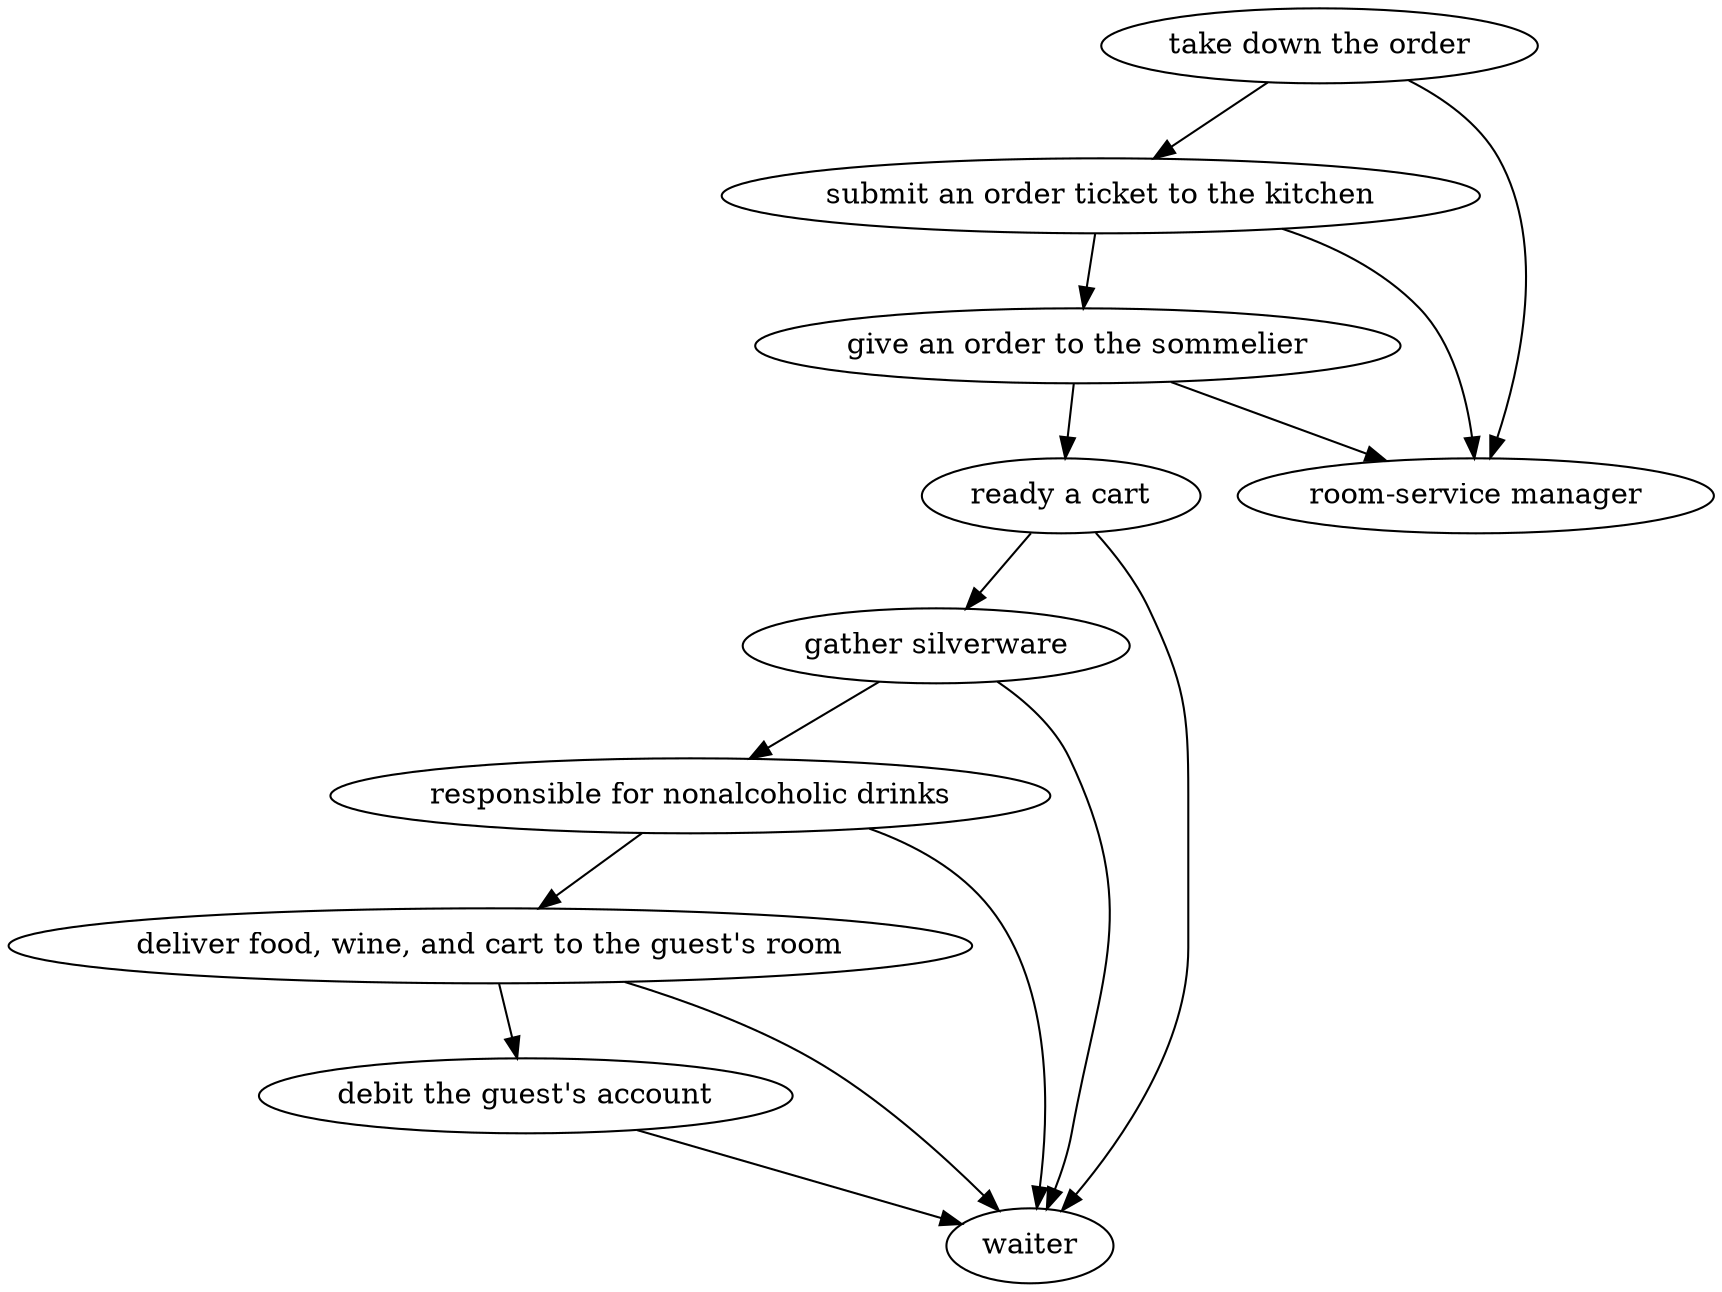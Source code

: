 strict digraph "doc-1.3" {
	graph [name="doc-1.3"];
	"take down the order"	[attrs="{'type': 'Activity', 'label': 'take down the order'}"];
	"submit an order ticket to the kitchen"	[attrs="{'type': 'Activity', 'label': 'submit an order ticket to the kitchen'}"];
	"take down the order" -> "submit an order ticket to the kitchen"	[attrs="{'type': 'flow', 'label': 'flow'}"];
	"room-service manager"	[attrs="{'type': 'Actor', 'label': 'room-service manager'}"];
	"take down the order" -> "room-service manager"	[attrs="{'type': 'actor performer', 'label': 'actor performer'}"];
	"give an order to the sommelier"	[attrs="{'type': 'Activity', 'label': 'give an order to the sommelier'}"];
	"submit an order ticket to the kitchen" -> "give an order to the sommelier"	[attrs="{'type': 'flow', 'label': 'flow'}"];
	"submit an order ticket to the kitchen" -> "room-service manager"	[attrs="{'type': 'actor performer', 'label': 'actor performer'}"];
	"ready a cart"	[attrs="{'type': 'Activity', 'label': 'ready a cart'}"];
	"give an order to the sommelier" -> "ready a cart"	[attrs="{'type': 'flow', 'label': 'flow'}"];
	"give an order to the sommelier" -> "room-service manager"	[attrs="{'type': 'actor performer', 'label': 'actor performer'}"];
	"gather silverware"	[attrs="{'type': 'Activity', 'label': 'gather silverware'}"];
	"ready a cart" -> "gather silverware"	[attrs="{'type': 'flow', 'label': 'flow'}"];
	waiter	[attrs="{'type': 'Actor', 'label': 'waiter'}"];
	"ready a cart" -> waiter	[attrs="{'type': 'actor performer', 'label': 'actor performer'}"];
	"responsible for nonalcoholic drinks"	[attrs="{'type': 'Activity', 'label': 'responsible for nonalcoholic drinks'}"];
	"gather silverware" -> "responsible for nonalcoholic drinks"	[attrs="{'type': 'flow', 'label': 'flow'}"];
	"gather silverware" -> waiter	[attrs="{'type': 'actor performer', 'label': 'actor performer'}"];
	"deliver food, wine, and cart to the guest's room"	[attrs="{'type': 'Activity', 'label': \"deliver food, wine, and cart to the guest's room\"}"];
	"responsible for nonalcoholic drinks" -> "deliver food, wine, and cart to the guest's room"	[attrs="{'type': 'flow', 'label': 'flow'}"];
	"responsible for nonalcoholic drinks" -> waiter	[attrs="{'type': 'actor performer', 'label': 'actor performer'}"];
	"debit the guest's account"	[attrs="{'type': 'Activity', 'label': \"debit the guest's account\"}"];
	"deliver food, wine, and cart to the guest's room" -> "debit the guest's account"	[attrs="{'type': 'flow', 'label': 'flow'}"];
	"deliver food, wine, and cart to the guest's room" -> waiter	[attrs="{'type': 'actor performer', 'label': 'actor performer'}"];
	"debit the guest's account" -> waiter	[attrs="{'type': 'actor performer', 'label': 'actor performer'}"];
}
